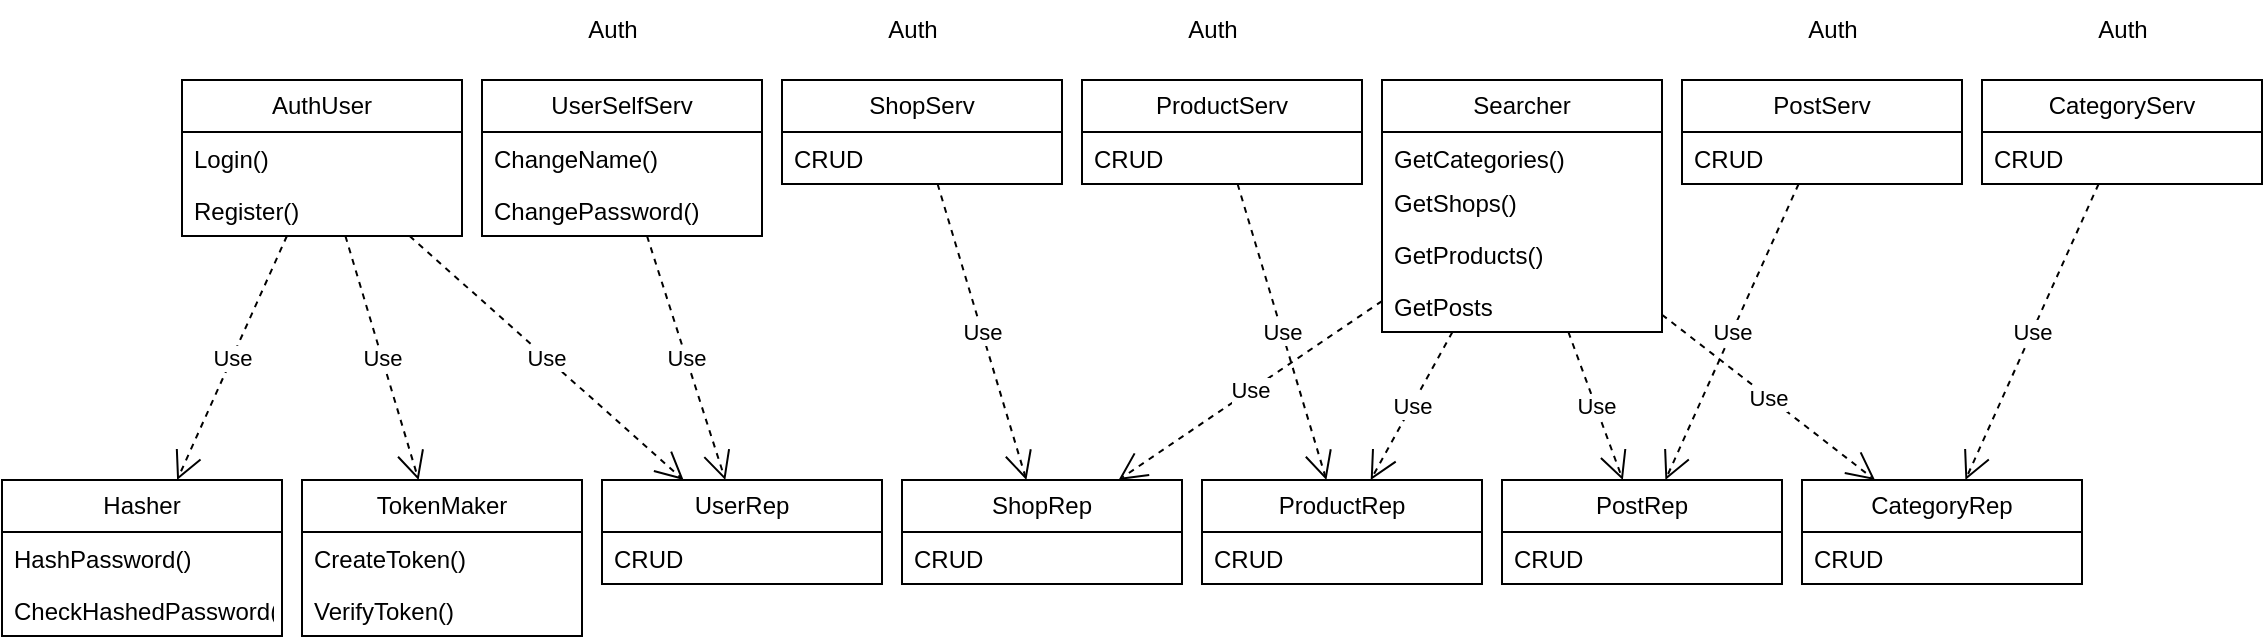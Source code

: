 <mxfile version="24.2.5" type="device">
  <diagram name="Страница — 1" id="96SlTKbw1ERl9nm6Z88a">
    <mxGraphModel dx="954" dy="657" grid="1" gridSize="10" guides="1" tooltips="1" connect="1" arrows="1" fold="1" page="1" pageScale="1" pageWidth="980" pageHeight="1390" math="0" shadow="0">
      <root>
        <mxCell id="0" />
        <mxCell id="1" parent="0" />
        <mxCell id="X_WrvlIxmkBuX0oxjiWj-1" value="UserRep" style="swimlane;fontStyle=0;childLayout=stackLayout;horizontal=1;startSize=26;fillColor=none;horizontalStack=0;resizeParent=1;resizeParentMax=0;resizeLast=0;collapsible=1;marginBottom=0;whiteSpace=wrap;html=1;" parent="1" vertex="1">
          <mxGeometry x="310" y="430" width="140" height="52" as="geometry" />
        </mxCell>
        <mxCell id="X_WrvlIxmkBuX0oxjiWj-2" value="CRUD&amp;nbsp;" style="text;strokeColor=none;fillColor=none;align=left;verticalAlign=top;spacingLeft=4;spacingRight=4;overflow=hidden;rotatable=0;points=[[0,0.5],[1,0.5]];portConstraint=eastwest;whiteSpace=wrap;html=1;" parent="X_WrvlIxmkBuX0oxjiWj-1" vertex="1">
          <mxGeometry y="26" width="140" height="26" as="geometry" />
        </mxCell>
        <mxCell id="F0YtIbGECzNPjliNGh3v-1" value="ShopRep" style="swimlane;fontStyle=0;childLayout=stackLayout;horizontal=1;startSize=26;fillColor=none;horizontalStack=0;resizeParent=1;resizeParentMax=0;resizeLast=0;collapsible=1;marginBottom=0;whiteSpace=wrap;html=1;" vertex="1" parent="1">
          <mxGeometry x="460" y="430" width="140" height="52" as="geometry" />
        </mxCell>
        <mxCell id="F0YtIbGECzNPjliNGh3v-2" value="CRUD" style="text;strokeColor=none;fillColor=none;align=left;verticalAlign=top;spacingLeft=4;spacingRight=4;overflow=hidden;rotatable=0;points=[[0,0.5],[1,0.5]];portConstraint=eastwest;whiteSpace=wrap;html=1;" vertex="1" parent="F0YtIbGECzNPjliNGh3v-1">
          <mxGeometry y="26" width="140" height="26" as="geometry" />
        </mxCell>
        <mxCell id="F0YtIbGECzNPjliNGh3v-3" value="ProductRep" style="swimlane;fontStyle=0;childLayout=stackLayout;horizontal=1;startSize=26;fillColor=none;horizontalStack=0;resizeParent=1;resizeParentMax=0;resizeLast=0;collapsible=1;marginBottom=0;whiteSpace=wrap;html=1;" vertex="1" parent="1">
          <mxGeometry x="610" y="430" width="140" height="52" as="geometry" />
        </mxCell>
        <mxCell id="F0YtIbGECzNPjliNGh3v-4" value="CRUD" style="text;strokeColor=none;fillColor=none;align=left;verticalAlign=top;spacingLeft=4;spacingRight=4;overflow=hidden;rotatable=0;points=[[0,0.5],[1,0.5]];portConstraint=eastwest;whiteSpace=wrap;html=1;" vertex="1" parent="F0YtIbGECzNPjliNGh3v-3">
          <mxGeometry y="26" width="140" height="26" as="geometry" />
        </mxCell>
        <mxCell id="F0YtIbGECzNPjliNGh3v-5" value="PostRep" style="swimlane;fontStyle=0;childLayout=stackLayout;horizontal=1;startSize=26;fillColor=none;horizontalStack=0;resizeParent=1;resizeParentMax=0;resizeLast=0;collapsible=1;marginBottom=0;whiteSpace=wrap;html=1;" vertex="1" parent="1">
          <mxGeometry x="760" y="430" width="140" height="52" as="geometry" />
        </mxCell>
        <mxCell id="F0YtIbGECzNPjliNGh3v-6" value="CRUD" style="text;strokeColor=none;fillColor=none;align=left;verticalAlign=top;spacingLeft=4;spacingRight=4;overflow=hidden;rotatable=0;points=[[0,0.5],[1,0.5]];portConstraint=eastwest;whiteSpace=wrap;html=1;" vertex="1" parent="F0YtIbGECzNPjliNGh3v-5">
          <mxGeometry y="26" width="140" height="26" as="geometry" />
        </mxCell>
        <mxCell id="F0YtIbGECzNPjliNGh3v-7" value="CategoryRep" style="swimlane;fontStyle=0;childLayout=stackLayout;horizontal=1;startSize=26;fillColor=none;horizontalStack=0;resizeParent=1;resizeParentMax=0;resizeLast=0;collapsible=1;marginBottom=0;whiteSpace=wrap;html=1;" vertex="1" parent="1">
          <mxGeometry x="910" y="430" width="140" height="52" as="geometry" />
        </mxCell>
        <mxCell id="F0YtIbGECzNPjliNGh3v-8" value="CRUD" style="text;strokeColor=none;fillColor=none;align=left;verticalAlign=top;spacingLeft=4;spacingRight=4;overflow=hidden;rotatable=0;points=[[0,0.5],[1,0.5]];portConstraint=eastwest;whiteSpace=wrap;html=1;" vertex="1" parent="F0YtIbGECzNPjliNGh3v-7">
          <mxGeometry y="26" width="140" height="26" as="geometry" />
        </mxCell>
        <mxCell id="F0YtIbGECzNPjliNGh3v-9" value="UserSelfServ" style="swimlane;fontStyle=0;childLayout=stackLayout;horizontal=1;startSize=26;fillColor=none;horizontalStack=0;resizeParent=1;resizeParentMax=0;resizeLast=0;collapsible=1;marginBottom=0;whiteSpace=wrap;html=1;" vertex="1" parent="1">
          <mxGeometry x="250" y="230" width="140" height="78" as="geometry" />
        </mxCell>
        <mxCell id="F0YtIbGECzNPjliNGh3v-10" value="ChangeName()" style="text;strokeColor=none;fillColor=none;align=left;verticalAlign=top;spacingLeft=4;spacingRight=4;overflow=hidden;rotatable=0;points=[[0,0.5],[1,0.5]];portConstraint=eastwest;whiteSpace=wrap;html=1;" vertex="1" parent="F0YtIbGECzNPjliNGh3v-9">
          <mxGeometry y="26" width="140" height="26" as="geometry" />
        </mxCell>
        <mxCell id="F0YtIbGECzNPjliNGh3v-24" value="ChangePassword()" style="text;strokeColor=none;fillColor=none;align=left;verticalAlign=top;spacingLeft=4;spacingRight=4;overflow=hidden;rotatable=0;points=[[0,0.5],[1,0.5]];portConstraint=eastwest;whiteSpace=wrap;html=1;" vertex="1" parent="F0YtIbGECzNPjliNGh3v-9">
          <mxGeometry y="52" width="140" height="26" as="geometry" />
        </mxCell>
        <mxCell id="F0YtIbGECzNPjliNGh3v-11" value="AuthUser" style="swimlane;fontStyle=0;childLayout=stackLayout;horizontal=1;startSize=26;fillColor=none;horizontalStack=0;resizeParent=1;resizeParentMax=0;resizeLast=0;collapsible=1;marginBottom=0;whiteSpace=wrap;html=1;" vertex="1" parent="1">
          <mxGeometry x="100" y="230" width="140" height="78" as="geometry" />
        </mxCell>
        <mxCell id="F0YtIbGECzNPjliNGh3v-12" value="Login()" style="text;strokeColor=none;fillColor=none;align=left;verticalAlign=top;spacingLeft=4;spacingRight=4;overflow=hidden;rotatable=0;points=[[0,0.5],[1,0.5]];portConstraint=eastwest;whiteSpace=wrap;html=1;" vertex="1" parent="F0YtIbGECzNPjliNGh3v-11">
          <mxGeometry y="26" width="140" height="26" as="geometry" />
        </mxCell>
        <mxCell id="F0YtIbGECzNPjliNGh3v-13" value="Register()" style="text;strokeColor=none;fillColor=none;align=left;verticalAlign=top;spacingLeft=4;spacingRight=4;overflow=hidden;rotatable=0;points=[[0,0.5],[1,0.5]];portConstraint=eastwest;whiteSpace=wrap;html=1;" vertex="1" parent="F0YtIbGECzNPjliNGh3v-11">
          <mxGeometry y="52" width="140" height="26" as="geometry" />
        </mxCell>
        <mxCell id="F0YtIbGECzNPjliNGh3v-14" value="Use" style="endArrow=open;endSize=12;dashed=1;html=1;rounded=0;" edge="1" parent="1" source="F0YtIbGECzNPjliNGh3v-11" target="X_WrvlIxmkBuX0oxjiWj-1">
          <mxGeometry width="160" relative="1" as="geometry">
            <mxPoint x="640" y="350" as="sourcePoint" />
            <mxPoint x="800" y="350" as="targetPoint" />
          </mxGeometry>
        </mxCell>
        <mxCell id="F0YtIbGECzNPjliNGh3v-15" value="Use" style="endArrow=open;endSize=12;dashed=1;html=1;rounded=0;" edge="1" parent="1" source="F0YtIbGECzNPjliNGh3v-9" target="X_WrvlIxmkBuX0oxjiWj-1">
          <mxGeometry width="160" relative="1" as="geometry">
            <mxPoint x="517" y="318" as="sourcePoint" />
            <mxPoint x="412" y="440" as="targetPoint" />
          </mxGeometry>
        </mxCell>
        <mxCell id="F0YtIbGECzNPjliNGh3v-16" value="TokenMaker" style="swimlane;fontStyle=0;childLayout=stackLayout;horizontal=1;startSize=26;fillColor=none;horizontalStack=0;resizeParent=1;resizeParentMax=0;resizeLast=0;collapsible=1;marginBottom=0;whiteSpace=wrap;html=1;" vertex="1" parent="1">
          <mxGeometry x="160" y="430" width="140" height="78" as="geometry" />
        </mxCell>
        <mxCell id="F0YtIbGECzNPjliNGh3v-17" value="CreateToken()" style="text;strokeColor=none;fillColor=none;align=left;verticalAlign=top;spacingLeft=4;spacingRight=4;overflow=hidden;rotatable=0;points=[[0,0.5],[1,0.5]];portConstraint=eastwest;whiteSpace=wrap;html=1;" vertex="1" parent="F0YtIbGECzNPjliNGh3v-16">
          <mxGeometry y="26" width="140" height="26" as="geometry" />
        </mxCell>
        <mxCell id="F0YtIbGECzNPjliNGh3v-18" value="VerifyToken()" style="text;strokeColor=none;fillColor=none;align=left;verticalAlign=top;spacingLeft=4;spacingRight=4;overflow=hidden;rotatable=0;points=[[0,0.5],[1,0.5]];portConstraint=eastwest;whiteSpace=wrap;html=1;" vertex="1" parent="F0YtIbGECzNPjliNGh3v-16">
          <mxGeometry y="52" width="140" height="26" as="geometry" />
        </mxCell>
        <mxCell id="F0YtIbGECzNPjliNGh3v-19" value="Hasher" style="swimlane;fontStyle=0;childLayout=stackLayout;horizontal=1;startSize=26;fillColor=none;horizontalStack=0;resizeParent=1;resizeParentMax=0;resizeLast=0;collapsible=1;marginBottom=0;whiteSpace=wrap;html=1;" vertex="1" parent="1">
          <mxGeometry x="10" y="430" width="140" height="78" as="geometry" />
        </mxCell>
        <mxCell id="F0YtIbGECzNPjliNGh3v-20" value="HashPassword()" style="text;strokeColor=none;fillColor=none;align=left;verticalAlign=top;spacingLeft=4;spacingRight=4;overflow=hidden;rotatable=0;points=[[0,0.5],[1,0.5]];portConstraint=eastwest;whiteSpace=wrap;html=1;" vertex="1" parent="F0YtIbGECzNPjliNGh3v-19">
          <mxGeometry y="26" width="140" height="26" as="geometry" />
        </mxCell>
        <mxCell id="F0YtIbGECzNPjliNGh3v-21" value="CheckHashedPassword()" style="text;strokeColor=none;fillColor=none;align=left;verticalAlign=top;spacingLeft=4;spacingRight=4;overflow=hidden;rotatable=0;points=[[0,0.5],[1,0.5]];portConstraint=eastwest;whiteSpace=wrap;html=1;" vertex="1" parent="F0YtIbGECzNPjliNGh3v-19">
          <mxGeometry y="52" width="140" height="26" as="geometry" />
        </mxCell>
        <mxCell id="F0YtIbGECzNPjliNGh3v-22" value="Use" style="endArrow=open;endSize=12;dashed=1;html=1;rounded=0;" edge="1" parent="1" source="F0YtIbGECzNPjliNGh3v-11" target="F0YtIbGECzNPjliNGh3v-16">
          <mxGeometry width="160" relative="1" as="geometry">
            <mxPoint x="224" y="318" as="sourcePoint" />
            <mxPoint x="361" y="440" as="targetPoint" />
          </mxGeometry>
        </mxCell>
        <mxCell id="F0YtIbGECzNPjliNGh3v-23" value="Use" style="endArrow=open;endSize=12;dashed=1;html=1;rounded=0;" edge="1" parent="1" source="F0YtIbGECzNPjliNGh3v-11" target="F0YtIbGECzNPjliNGh3v-19">
          <mxGeometry width="160" relative="1" as="geometry">
            <mxPoint x="192" y="318" as="sourcePoint" />
            <mxPoint x="228" y="440" as="targetPoint" />
          </mxGeometry>
        </mxCell>
        <mxCell id="F0YtIbGECzNPjliNGh3v-25" value="Searcher" style="swimlane;fontStyle=0;childLayout=stackLayout;horizontal=1;startSize=26;fillColor=none;horizontalStack=0;resizeParent=1;resizeParentMax=0;resizeLast=0;collapsible=1;marginBottom=0;whiteSpace=wrap;html=1;" vertex="1" parent="1">
          <mxGeometry x="700" y="230" width="140" height="126" as="geometry" />
        </mxCell>
        <mxCell id="F0YtIbGECzNPjliNGh3v-26" value="&lt;div&gt;GetCategories()&lt;br&gt;&lt;/div&gt;" style="text;strokeColor=none;fillColor=none;align=left;verticalAlign=top;spacingLeft=4;spacingRight=4;overflow=hidden;rotatable=0;points=[[0,0.5],[1,0.5]];portConstraint=eastwest;whiteSpace=wrap;html=1;" vertex="1" parent="F0YtIbGECzNPjliNGh3v-25">
          <mxGeometry y="26" width="140" height="22" as="geometry" />
        </mxCell>
        <mxCell id="F0YtIbGECzNPjliNGh3v-27" value="GetShops()" style="text;strokeColor=none;fillColor=none;align=left;verticalAlign=top;spacingLeft=4;spacingRight=4;overflow=hidden;rotatable=0;points=[[0,0.5],[1,0.5]];portConstraint=eastwest;whiteSpace=wrap;html=1;" vertex="1" parent="F0YtIbGECzNPjliNGh3v-25">
          <mxGeometry y="48" width="140" height="26" as="geometry" />
        </mxCell>
        <mxCell id="F0YtIbGECzNPjliNGh3v-28" value="GetProducts()" style="text;strokeColor=none;fillColor=none;align=left;verticalAlign=top;spacingLeft=4;spacingRight=4;overflow=hidden;rotatable=0;points=[[0,0.5],[1,0.5]];portConstraint=eastwest;whiteSpace=wrap;html=1;" vertex="1" parent="F0YtIbGECzNPjliNGh3v-25">
          <mxGeometry y="74" width="140" height="26" as="geometry" />
        </mxCell>
        <mxCell id="F0YtIbGECzNPjliNGh3v-29" value="GetPosts" style="text;strokeColor=none;fillColor=none;align=left;verticalAlign=top;spacingLeft=4;spacingRight=4;overflow=hidden;rotatable=0;points=[[0,0.5],[1,0.5]];portConstraint=eastwest;whiteSpace=wrap;html=1;" vertex="1" parent="F0YtIbGECzNPjliNGh3v-25">
          <mxGeometry y="100" width="140" height="26" as="geometry" />
        </mxCell>
        <mxCell id="F0YtIbGECzNPjliNGh3v-30" value="Use" style="endArrow=open;endSize=12;dashed=1;html=1;rounded=0;" edge="1" parent="1" source="F0YtIbGECzNPjliNGh3v-25" target="F0YtIbGECzNPjliNGh3v-1">
          <mxGeometry width="160" relative="1" as="geometry">
            <mxPoint x="390" y="318" as="sourcePoint" />
            <mxPoint x="390" y="440" as="targetPoint" />
          </mxGeometry>
        </mxCell>
        <mxCell id="F0YtIbGECzNPjliNGh3v-31" value="Use" style="endArrow=open;endSize=12;dashed=1;html=1;rounded=0;" edge="1" parent="1" source="F0YtIbGECzNPjliNGh3v-25" target="F0YtIbGECzNPjliNGh3v-3">
          <mxGeometry width="160" relative="1" as="geometry">
            <mxPoint x="651" y="318" as="sourcePoint" />
            <mxPoint x="560" y="440" as="targetPoint" />
          </mxGeometry>
        </mxCell>
        <mxCell id="F0YtIbGECzNPjliNGh3v-32" value="Use" style="endArrow=open;endSize=12;dashed=1;html=1;rounded=0;" edge="1" parent="1" source="F0YtIbGECzNPjliNGh3v-25" target="F0YtIbGECzNPjliNGh3v-5">
          <mxGeometry width="160" relative="1" as="geometry">
            <mxPoint x="697" y="318" as="sourcePoint" />
            <mxPoint x="691" y="440" as="targetPoint" />
          </mxGeometry>
        </mxCell>
        <mxCell id="F0YtIbGECzNPjliNGh3v-33" value="Use" style="endArrow=open;endSize=12;dashed=1;html=1;rounded=0;" edge="1" parent="1" source="F0YtIbGECzNPjliNGh3v-25" target="F0YtIbGECzNPjliNGh3v-7">
          <mxGeometry width="160" relative="1" as="geometry">
            <mxPoint x="743" y="318" as="sourcePoint" />
            <mxPoint x="823" y="440" as="targetPoint" />
          </mxGeometry>
        </mxCell>
        <mxCell id="F0YtIbGECzNPjliNGh3v-34" value="ShopServ" style="swimlane;fontStyle=0;childLayout=stackLayout;horizontal=1;startSize=26;fillColor=none;horizontalStack=0;resizeParent=1;resizeParentMax=0;resizeLast=0;collapsible=1;marginBottom=0;whiteSpace=wrap;html=1;" vertex="1" parent="1">
          <mxGeometry x="400" y="230" width="140" height="52" as="geometry" />
        </mxCell>
        <mxCell id="F0YtIbGECzNPjliNGh3v-35" value="CRUD" style="text;strokeColor=none;fillColor=none;align=left;verticalAlign=top;spacingLeft=4;spacingRight=4;overflow=hidden;rotatable=0;points=[[0,0.5],[1,0.5]];portConstraint=eastwest;whiteSpace=wrap;html=1;" vertex="1" parent="F0YtIbGECzNPjliNGh3v-34">
          <mxGeometry y="26" width="140" height="26" as="geometry" />
        </mxCell>
        <mxCell id="F0YtIbGECzNPjliNGh3v-37" value="Use" style="endArrow=open;endSize=12;dashed=1;html=1;rounded=0;" edge="1" parent="1" source="F0YtIbGECzNPjliNGh3v-34" target="F0YtIbGECzNPjliNGh3v-1">
          <mxGeometry width="160" relative="1" as="geometry">
            <mxPoint x="670" y="344" as="sourcePoint" />
            <mxPoint x="568" y="440" as="targetPoint" />
          </mxGeometry>
        </mxCell>
        <mxCell id="F0YtIbGECzNPjliNGh3v-38" value="ProductServ" style="swimlane;fontStyle=0;childLayout=stackLayout;horizontal=1;startSize=26;fillColor=none;horizontalStack=0;resizeParent=1;resizeParentMax=0;resizeLast=0;collapsible=1;marginBottom=0;whiteSpace=wrap;html=1;" vertex="1" parent="1">
          <mxGeometry x="550" y="230" width="140" height="52" as="geometry" />
        </mxCell>
        <mxCell id="F0YtIbGECzNPjliNGh3v-39" value="CRUD" style="text;strokeColor=none;fillColor=none;align=left;verticalAlign=top;spacingLeft=4;spacingRight=4;overflow=hidden;rotatable=0;points=[[0,0.5],[1,0.5]];portConstraint=eastwest;whiteSpace=wrap;html=1;" vertex="1" parent="F0YtIbGECzNPjliNGh3v-38">
          <mxGeometry y="26" width="140" height="26" as="geometry" />
        </mxCell>
        <mxCell id="F0YtIbGECzNPjliNGh3v-40" value="Use" style="endArrow=open;endSize=12;dashed=1;html=1;rounded=0;" edge="1" parent="1" source="F0YtIbGECzNPjliNGh3v-38" target="F0YtIbGECzNPjliNGh3v-3">
          <mxGeometry width="160" relative="1" as="geometry">
            <mxPoint x="539" y="292" as="sourcePoint" />
            <mxPoint x="534" y="465" as="targetPoint" />
          </mxGeometry>
        </mxCell>
        <mxCell id="F0YtIbGECzNPjliNGh3v-41" value="PostServ" style="swimlane;fontStyle=0;childLayout=stackLayout;horizontal=1;startSize=26;fillColor=none;horizontalStack=0;resizeParent=1;resizeParentMax=0;resizeLast=0;collapsible=1;marginBottom=0;whiteSpace=wrap;html=1;" vertex="1" parent="1">
          <mxGeometry x="850" y="230" width="140" height="52" as="geometry" />
        </mxCell>
        <mxCell id="F0YtIbGECzNPjliNGh3v-42" value="CRUD" style="text;strokeColor=none;fillColor=none;align=left;verticalAlign=top;spacingLeft=4;spacingRight=4;overflow=hidden;rotatable=0;points=[[0,0.5],[1,0.5]];portConstraint=eastwest;whiteSpace=wrap;html=1;" vertex="1" parent="F0YtIbGECzNPjliNGh3v-41">
          <mxGeometry y="26" width="140" height="26" as="geometry" />
        </mxCell>
        <mxCell id="F0YtIbGECzNPjliNGh3v-43" value="Use" style="endArrow=open;endSize=12;dashed=1;html=1;rounded=0;" edge="1" parent="1" source="F0YtIbGECzNPjliNGh3v-41" target="F0YtIbGECzNPjliNGh3v-5">
          <mxGeometry width="160" relative="1" as="geometry">
            <mxPoint x="850" y="357" as="sourcePoint" />
            <mxPoint x="957" y="440" as="targetPoint" />
          </mxGeometry>
        </mxCell>
        <mxCell id="F0YtIbGECzNPjliNGh3v-45" value="CategoryServ" style="swimlane;fontStyle=0;childLayout=stackLayout;horizontal=1;startSize=26;fillColor=none;horizontalStack=0;resizeParent=1;resizeParentMax=0;resizeLast=0;collapsible=1;marginBottom=0;whiteSpace=wrap;html=1;" vertex="1" parent="1">
          <mxGeometry x="1000" y="230" width="140" height="52" as="geometry" />
        </mxCell>
        <mxCell id="F0YtIbGECzNPjliNGh3v-46" value="CRUD" style="text;strokeColor=none;fillColor=none;align=left;verticalAlign=top;spacingLeft=4;spacingRight=4;overflow=hidden;rotatable=0;points=[[0,0.5],[1,0.5]];portConstraint=eastwest;whiteSpace=wrap;html=1;" vertex="1" parent="F0YtIbGECzNPjliNGh3v-45">
          <mxGeometry y="26" width="140" height="26" as="geometry" />
        </mxCell>
        <mxCell id="F0YtIbGECzNPjliNGh3v-47" value="Use" style="endArrow=open;endSize=12;dashed=1;html=1;rounded=0;" edge="1" parent="1" source="F0YtIbGECzNPjliNGh3v-45" target="F0YtIbGECzNPjliNGh3v-7">
          <mxGeometry width="160" relative="1" as="geometry">
            <mxPoint x="918" y="292" as="sourcePoint" />
            <mxPoint x="852" y="440" as="targetPoint" />
          </mxGeometry>
        </mxCell>
        <mxCell id="F0YtIbGECzNPjliNGh3v-48" value="Auth" style="text;html=1;align=center;verticalAlign=middle;resizable=0;points=[];autosize=1;strokeColor=none;fillColor=none;" vertex="1" parent="1">
          <mxGeometry x="590" y="190" width="50" height="30" as="geometry" />
        </mxCell>
        <mxCell id="F0YtIbGECzNPjliNGh3v-49" value="Auth" style="text;html=1;align=center;verticalAlign=middle;resizable=0;points=[];autosize=1;strokeColor=none;fillColor=none;" vertex="1" parent="1">
          <mxGeometry x="440" y="190" width="50" height="30" as="geometry" />
        </mxCell>
        <mxCell id="F0YtIbGECzNPjliNGh3v-50" value="Auth" style="text;html=1;align=center;verticalAlign=middle;resizable=0;points=[];autosize=1;strokeColor=none;fillColor=none;" vertex="1" parent="1">
          <mxGeometry x="290" y="190" width="50" height="30" as="geometry" />
        </mxCell>
        <mxCell id="F0YtIbGECzNPjliNGh3v-51" value="Auth" style="text;html=1;align=center;verticalAlign=middle;resizable=0;points=[];autosize=1;strokeColor=none;fillColor=none;" vertex="1" parent="1">
          <mxGeometry x="900" y="190" width="50" height="30" as="geometry" />
        </mxCell>
        <mxCell id="F0YtIbGECzNPjliNGh3v-52" value="Auth" style="text;html=1;align=center;verticalAlign=middle;resizable=0;points=[];autosize=1;strokeColor=none;fillColor=none;" vertex="1" parent="1">
          <mxGeometry x="1045" y="190" width="50" height="30" as="geometry" />
        </mxCell>
      </root>
    </mxGraphModel>
  </diagram>
</mxfile>
